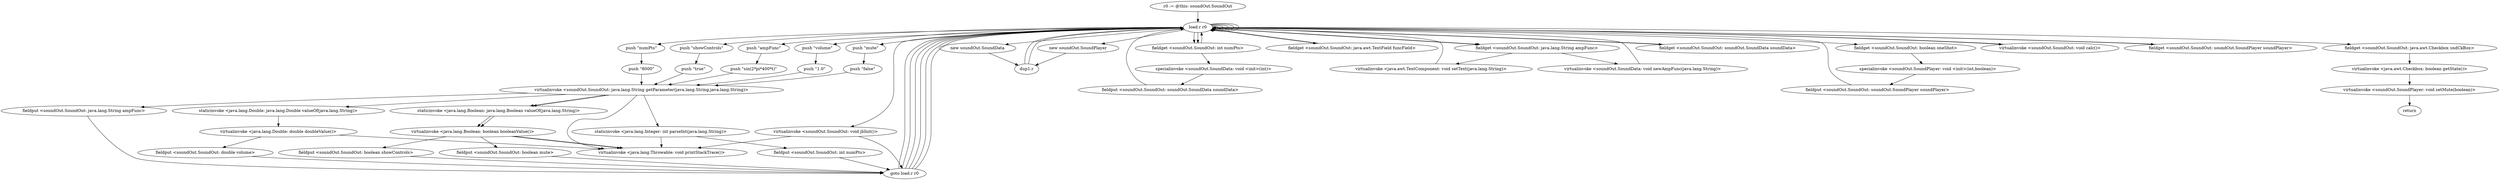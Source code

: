 digraph "" {
    "r0 := @this: soundOut.SoundOut"
    "load.r r0"
    "r0 := @this: soundOut.SoundOut"->"load.r r0";
    "load.r r0"->"load.r r0";
    "push \"numPts\""
    "load.r r0"->"push \"numPts\"";
    "push \"8000\""
    "push \"numPts\""->"push \"8000\"";
    "virtualinvoke <soundOut.SoundOut: java.lang.String getParameter(java.lang.String,java.lang.String)>"
    "push \"8000\""->"virtualinvoke <soundOut.SoundOut: java.lang.String getParameter(java.lang.String,java.lang.String)>";
    "staticinvoke <java.lang.Integer: int parseInt(java.lang.String)>"
    "virtualinvoke <soundOut.SoundOut: java.lang.String getParameter(java.lang.String,java.lang.String)>"->"staticinvoke <java.lang.Integer: int parseInt(java.lang.String)>";
    "fieldput <soundOut.SoundOut: int numPts>"
    "staticinvoke <java.lang.Integer: int parseInt(java.lang.String)>"->"fieldput <soundOut.SoundOut: int numPts>";
    "goto load.r r0"
    "fieldput <soundOut.SoundOut: int numPts>"->"goto load.r r0";
    "goto load.r r0"->"load.r r0";
    "load.r r0"->"load.r r0";
    "push \"showControls\""
    "load.r r0"->"push \"showControls\"";
    "push \"true\""
    "push \"showControls\""->"push \"true\"";
    "push \"true\""->"virtualinvoke <soundOut.SoundOut: java.lang.String getParameter(java.lang.String,java.lang.String)>";
    "staticinvoke <java.lang.Boolean: java.lang.Boolean valueOf(java.lang.String)>"
    "virtualinvoke <soundOut.SoundOut: java.lang.String getParameter(java.lang.String,java.lang.String)>"->"staticinvoke <java.lang.Boolean: java.lang.Boolean valueOf(java.lang.String)>";
    "virtualinvoke <java.lang.Boolean: boolean booleanValue()>"
    "staticinvoke <java.lang.Boolean: java.lang.Boolean valueOf(java.lang.String)>"->"virtualinvoke <java.lang.Boolean: boolean booleanValue()>";
    "fieldput <soundOut.SoundOut: boolean showControls>"
    "virtualinvoke <java.lang.Boolean: boolean booleanValue()>"->"fieldput <soundOut.SoundOut: boolean showControls>";
    "fieldput <soundOut.SoundOut: boolean showControls>"->"goto load.r r0";
    "goto load.r r0"->"load.r r0";
    "load.r r0"->"load.r r0";
    "push \"ampFunc\""
    "load.r r0"->"push \"ampFunc\"";
    "push \"sin(2*pi*400*t)\""
    "push \"ampFunc\""->"push \"sin(2*pi*400*t)\"";
    "push \"sin(2*pi*400*t)\""->"virtualinvoke <soundOut.SoundOut: java.lang.String getParameter(java.lang.String,java.lang.String)>";
    "fieldput <soundOut.SoundOut: java.lang.String ampFunc>"
    "virtualinvoke <soundOut.SoundOut: java.lang.String getParameter(java.lang.String,java.lang.String)>"->"fieldput <soundOut.SoundOut: java.lang.String ampFunc>";
    "fieldput <soundOut.SoundOut: java.lang.String ampFunc>"->"goto load.r r0";
    "goto load.r r0"->"load.r r0";
    "load.r r0"->"load.r r0";
    "push \"volume\""
    "load.r r0"->"push \"volume\"";
    "push \"1.0\""
    "push \"volume\""->"push \"1.0\"";
    "push \"1.0\""->"virtualinvoke <soundOut.SoundOut: java.lang.String getParameter(java.lang.String,java.lang.String)>";
    "staticinvoke <java.lang.Double: java.lang.Double valueOf(java.lang.String)>"
    "virtualinvoke <soundOut.SoundOut: java.lang.String getParameter(java.lang.String,java.lang.String)>"->"staticinvoke <java.lang.Double: java.lang.Double valueOf(java.lang.String)>";
    "virtualinvoke <java.lang.Double: double doubleValue()>"
    "staticinvoke <java.lang.Double: java.lang.Double valueOf(java.lang.String)>"->"virtualinvoke <java.lang.Double: double doubleValue()>";
    "fieldput <soundOut.SoundOut: double volume>"
    "virtualinvoke <java.lang.Double: double doubleValue()>"->"fieldput <soundOut.SoundOut: double volume>";
    "fieldput <soundOut.SoundOut: double volume>"->"goto load.r r0";
    "goto load.r r0"->"load.r r0";
    "load.r r0"->"load.r r0";
    "push \"mute\""
    "load.r r0"->"push \"mute\"";
    "push \"false\""
    "push \"mute\""->"push \"false\"";
    "push \"false\""->"virtualinvoke <soundOut.SoundOut: java.lang.String getParameter(java.lang.String,java.lang.String)>";
    "virtualinvoke <soundOut.SoundOut: java.lang.String getParameter(java.lang.String,java.lang.String)>"->"staticinvoke <java.lang.Boolean: java.lang.Boolean valueOf(java.lang.String)>";
    "staticinvoke <java.lang.Boolean: java.lang.Boolean valueOf(java.lang.String)>"->"virtualinvoke <java.lang.Boolean: boolean booleanValue()>";
    "fieldput <soundOut.SoundOut: boolean mute>"
    "virtualinvoke <java.lang.Boolean: boolean booleanValue()>"->"fieldput <soundOut.SoundOut: boolean mute>";
    "fieldput <soundOut.SoundOut: boolean mute>"->"goto load.r r0";
    "goto load.r r0"->"load.r r0";
    "virtualinvoke <soundOut.SoundOut: void jbInit()>"
    "load.r r0"->"virtualinvoke <soundOut.SoundOut: void jbInit()>";
    "virtualinvoke <soundOut.SoundOut: void jbInit()>"->"goto load.r r0";
    "goto load.r r0"->"load.r r0";
    "new soundOut.SoundData"
    "load.r r0"->"new soundOut.SoundData";
    "dup1.r"
    "new soundOut.SoundData"->"dup1.r";
    "dup1.r"->"load.r r0";
    "fieldget <soundOut.SoundOut: int numPts>"
    "load.r r0"->"fieldget <soundOut.SoundOut: int numPts>";
    "specialinvoke <soundOut.SoundData: void <init>(int)>"
    "fieldget <soundOut.SoundOut: int numPts>"->"specialinvoke <soundOut.SoundData: void <init>(int)>";
    "fieldput <soundOut.SoundOut: soundOut.SoundData soundData>"
    "specialinvoke <soundOut.SoundData: void <init>(int)>"->"fieldput <soundOut.SoundOut: soundOut.SoundData soundData>";
    "fieldput <soundOut.SoundOut: soundOut.SoundData soundData>"->"load.r r0";
    "fieldget <soundOut.SoundOut: java.awt.TextField funcField>"
    "load.r r0"->"fieldget <soundOut.SoundOut: java.awt.TextField funcField>";
    "fieldget <soundOut.SoundOut: java.awt.TextField funcField>"->"load.r r0";
    "fieldget <soundOut.SoundOut: java.lang.String ampFunc>"
    "load.r r0"->"fieldget <soundOut.SoundOut: java.lang.String ampFunc>";
    "virtualinvoke <java.awt.TextComponent: void setText(java.lang.String)>"
    "fieldget <soundOut.SoundOut: java.lang.String ampFunc>"->"virtualinvoke <java.awt.TextComponent: void setText(java.lang.String)>";
    "virtualinvoke <java.awt.TextComponent: void setText(java.lang.String)>"->"load.r r0";
    "fieldget <soundOut.SoundOut: soundOut.SoundData soundData>"
    "load.r r0"->"fieldget <soundOut.SoundOut: soundOut.SoundData soundData>";
    "fieldget <soundOut.SoundOut: soundOut.SoundData soundData>"->"load.r r0";
    "load.r r0"->"fieldget <soundOut.SoundOut: java.lang.String ampFunc>";
    "virtualinvoke <soundOut.SoundData: void newAmpFunc(java.lang.String)>"
    "fieldget <soundOut.SoundOut: java.lang.String ampFunc>"->"virtualinvoke <soundOut.SoundData: void newAmpFunc(java.lang.String)>";
    "virtualinvoke <soundOut.SoundData: void newAmpFunc(java.lang.String)>"->"load.r r0";
    "new soundOut.SoundPlayer"
    "load.r r0"->"new soundOut.SoundPlayer";
    "new soundOut.SoundPlayer"->"dup1.r";
    "dup1.r"->"load.r r0";
    "load.r r0"->"fieldget <soundOut.SoundOut: int numPts>";
    "fieldget <soundOut.SoundOut: int numPts>"->"load.r r0";
    "fieldget <soundOut.SoundOut: boolean oneShot>"
    "load.r r0"->"fieldget <soundOut.SoundOut: boolean oneShot>";
    "specialinvoke <soundOut.SoundPlayer: void <init>(int,boolean)>"
    "fieldget <soundOut.SoundOut: boolean oneShot>"->"specialinvoke <soundOut.SoundPlayer: void <init>(int,boolean)>";
    "fieldput <soundOut.SoundOut: soundOut.SoundPlayer soundPlayer>"
    "specialinvoke <soundOut.SoundPlayer: void <init>(int,boolean)>"->"fieldput <soundOut.SoundOut: soundOut.SoundPlayer soundPlayer>";
    "fieldput <soundOut.SoundOut: soundOut.SoundPlayer soundPlayer>"->"load.r r0";
    "virtualinvoke <soundOut.SoundOut: void calc()>"
    "load.r r0"->"virtualinvoke <soundOut.SoundOut: void calc()>";
    "virtualinvoke <soundOut.SoundOut: void calc()>"->"load.r r0";
    "fieldget <soundOut.SoundOut: soundOut.SoundPlayer soundPlayer>"
    "load.r r0"->"fieldget <soundOut.SoundOut: soundOut.SoundPlayer soundPlayer>";
    "fieldget <soundOut.SoundOut: soundOut.SoundPlayer soundPlayer>"->"load.r r0";
    "fieldget <soundOut.SoundOut: java.awt.Checkbox sndCkBox>"
    "load.r r0"->"fieldget <soundOut.SoundOut: java.awt.Checkbox sndCkBox>";
    "virtualinvoke <java.awt.Checkbox: boolean getState()>"
    "fieldget <soundOut.SoundOut: java.awt.Checkbox sndCkBox>"->"virtualinvoke <java.awt.Checkbox: boolean getState()>";
    "virtualinvoke <soundOut.SoundPlayer: void setMute(boolean)>"
    "virtualinvoke <java.awt.Checkbox: boolean getState()>"->"virtualinvoke <soundOut.SoundPlayer: void setMute(boolean)>";
    "return"
    "virtualinvoke <soundOut.SoundPlayer: void setMute(boolean)>"->"return";
    "virtualinvoke <java.lang.Throwable: void printStackTrace()>"
    "virtualinvoke <soundOut.SoundOut: void jbInit()>"->"virtualinvoke <java.lang.Throwable: void printStackTrace()>";
    "virtualinvoke <java.lang.Boolean: boolean booleanValue()>"->"virtualinvoke <java.lang.Throwable: void printStackTrace()>";
    "virtualinvoke <java.lang.Double: double doubleValue()>"->"virtualinvoke <java.lang.Throwable: void printStackTrace()>";
    "virtualinvoke <soundOut.SoundOut: java.lang.String getParameter(java.lang.String,java.lang.String)>"->"virtualinvoke <java.lang.Throwable: void printStackTrace()>";
    "virtualinvoke <java.lang.Boolean: boolean booleanValue()>"->"virtualinvoke <java.lang.Throwable: void printStackTrace()>";
    "staticinvoke <java.lang.Integer: int parseInt(java.lang.String)>"->"virtualinvoke <java.lang.Throwable: void printStackTrace()>";
}

